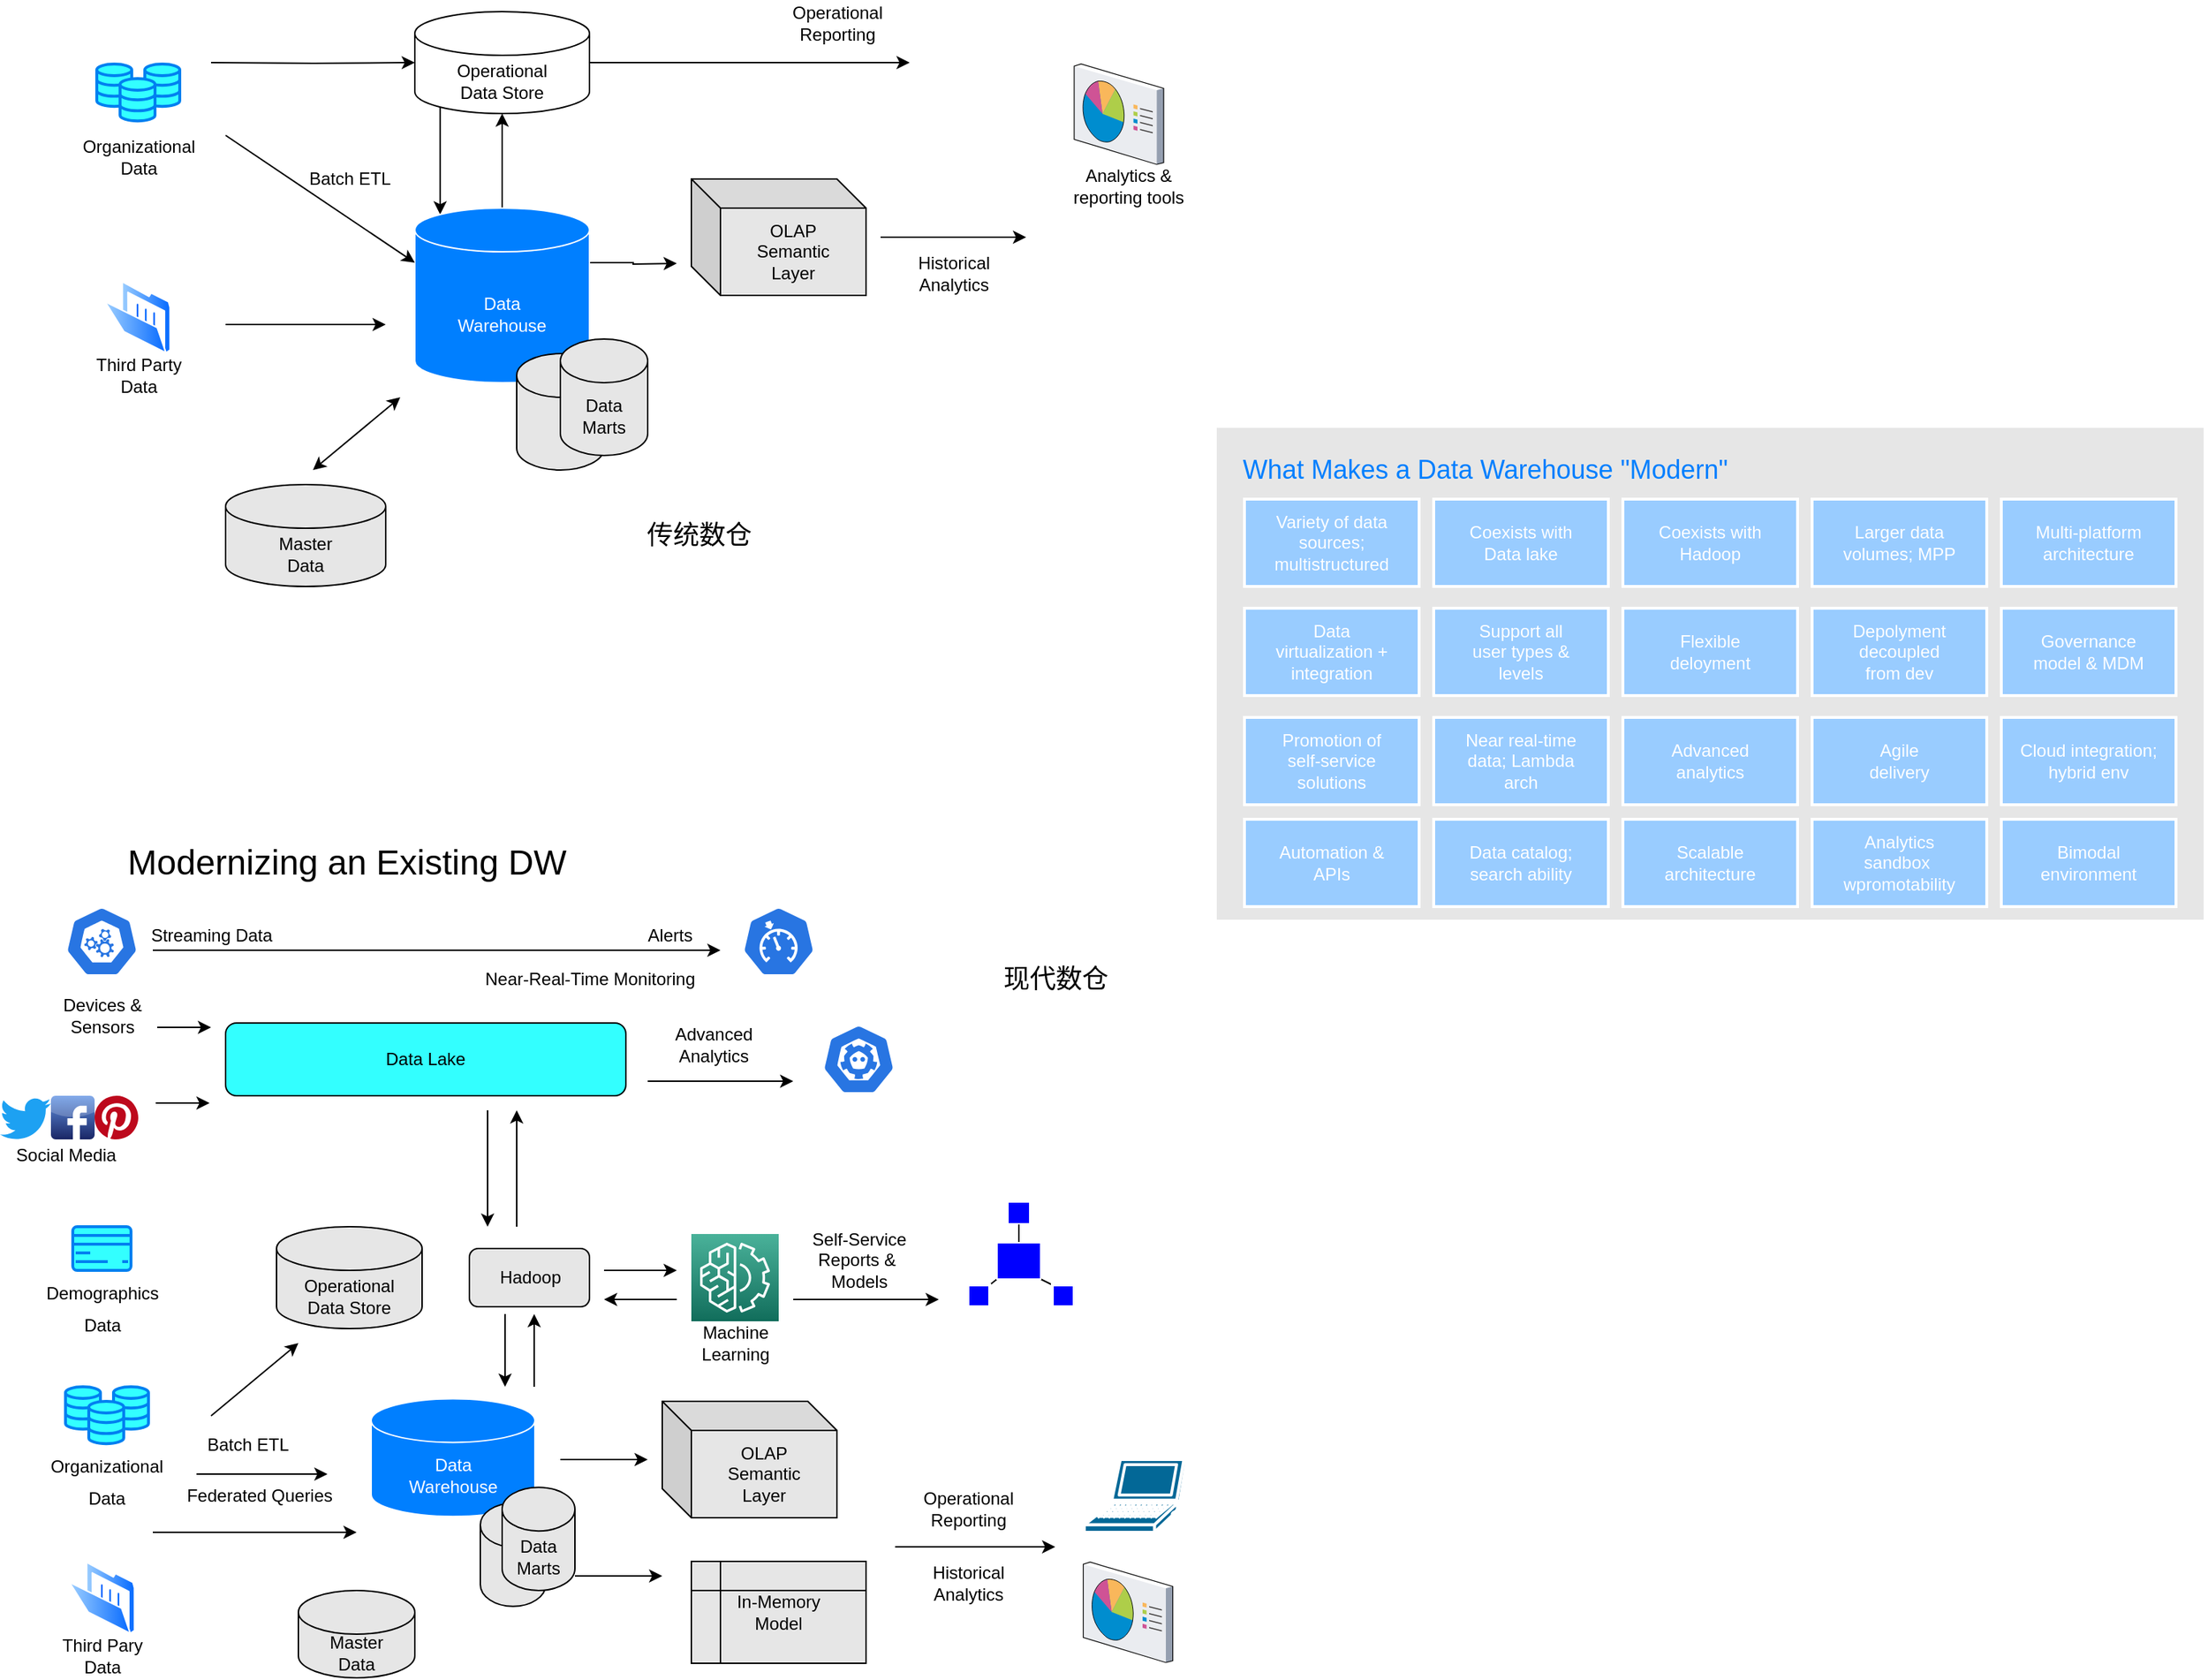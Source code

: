 <mxfile version="13.10.0" type="embed">
    <diagram id="S-_Ys-wBDUq-fSsnkGs6" name="Page-1">
        <mxGraphModel dx="1145" dy="529" grid="1" gridSize="10" guides="1" tooltips="1" connect="1" arrows="1" fold="1" page="1" pageScale="1" pageWidth="850" pageHeight="1100" math="0" shadow="0">
            <root>
                <mxCell id="0"/>
                <mxCell id="1" parent="0"/>
                <mxCell id="3" value="Organizational&lt;br&gt;Data" style="text;html=1;align=center;verticalAlign=middle;resizable=0;points=[];autosize=1;" vertex="1" parent="1">
                    <mxGeometry x="85" y="230" width="90" height="30" as="geometry"/>
                </mxCell>
                <mxCell id="7" style="edgeStyle=orthogonalEdgeStyle;rounded=0;orthogonalLoop=1;jettySize=auto;html=1;exitX=1;exitY=0.5;exitDx=0;exitDy=0;exitPerimeter=0;entryX=0;entryY=0.5;entryDx=0;entryDy=0;entryPerimeter=0;" edge="1" parent="1" target="6">
                    <mxGeometry relative="1" as="geometry">
                        <mxPoint x="180" y="180" as="sourcePoint"/>
                    </mxGeometry>
                </mxCell>
                <mxCell id="10" style="edgeStyle=orthogonalEdgeStyle;rounded=0;orthogonalLoop=1;jettySize=auto;html=1;exitX=1;exitY=0.5;exitDx=0;exitDy=0;exitPerimeter=0;" edge="1" parent="1" source="6">
                    <mxGeometry relative="1" as="geometry">
                        <mxPoint x="660" y="180" as="targetPoint"/>
                    </mxGeometry>
                </mxCell>
                <mxCell id="23" style="edgeStyle=orthogonalEdgeStyle;rounded=0;orthogonalLoop=1;jettySize=auto;html=1;exitX=0.145;exitY=1;exitDx=0;exitDy=-4.35;exitPerimeter=0;entryX=0.145;entryY=0;entryDx=0;entryDy=4.35;entryPerimeter=0;" edge="1" parent="1" source="6" target="22">
                    <mxGeometry relative="1" as="geometry"/>
                </mxCell>
                <mxCell id="6" value="Operational&lt;br&gt;Data Store" style="shape=cylinder3;whiteSpace=wrap;html=1;boundedLbl=1;backgroundOutline=1;size=15;" vertex="1" parent="1">
                    <mxGeometry x="320" y="145" width="120" height="70" as="geometry"/>
                </mxCell>
                <mxCell id="9" value="Analytics &amp;amp; &lt;br&gt;reporting tools" style="text;html=1;align=center;verticalAlign=middle;resizable=0;points=[];autosize=1;" vertex="1" parent="1">
                    <mxGeometry x="765" y="250" width="90" height="30" as="geometry"/>
                </mxCell>
                <mxCell id="11" value="Operational&lt;br&gt;Reporting" style="text;html=1;align=center;verticalAlign=middle;resizable=0;points=[];autosize=1;" vertex="1" parent="1">
                    <mxGeometry x="570" y="137.5" width="80" height="30" as="geometry"/>
                </mxCell>
                <mxCell id="21" value="Third Party&lt;br&gt;Data" style="text;html=1;align=center;verticalAlign=middle;resizable=0;points=[];autosize=1;" vertex="1" parent="1">
                    <mxGeometry x="95" y="380" width="70" height="30" as="geometry"/>
                </mxCell>
                <mxCell id="24" style="edgeStyle=orthogonalEdgeStyle;rounded=0;orthogonalLoop=1;jettySize=auto;html=1;exitX=0.5;exitY=0;exitDx=0;exitDy=0;exitPerimeter=0;entryX=0.5;entryY=1;entryDx=0;entryDy=0;entryPerimeter=0;" edge="1" parent="1" source="22" target="6">
                    <mxGeometry relative="1" as="geometry"/>
                </mxCell>
                <mxCell id="28" style="edgeStyle=orthogonalEdgeStyle;rounded=0;orthogonalLoop=1;jettySize=auto;html=1;exitX=1;exitY=0;exitDx=0;exitDy=37.5;exitPerimeter=0;" edge="1" parent="1" source="22">
                    <mxGeometry relative="1" as="geometry">
                        <mxPoint x="500" y="318" as="targetPoint"/>
                    </mxGeometry>
                </mxCell>
                <mxCell id="22" value="&lt;font color=&quot;#ffffff&quot;&gt;Data&lt;br&gt;Warehouse&lt;/font&gt;" style="shape=cylinder3;whiteSpace=wrap;html=1;boundedLbl=1;backgroundOutline=1;size=15;fillColor=#007FFF;strokeColor=#FFFFFF;" vertex="1" parent="1">
                    <mxGeometry x="320" y="280" width="120" height="120" as="geometry"/>
                </mxCell>
                <mxCell id="25" value="" style="endArrow=classic;html=1;entryX=0;entryY=0;entryDx=0;entryDy=37.5;entryPerimeter=0;" edge="1" parent="1" target="22">
                    <mxGeometry width="50" height="50" relative="1" as="geometry">
                        <mxPoint x="190" y="230" as="sourcePoint"/>
                        <mxPoint x="600" y="300" as="targetPoint"/>
                    </mxGeometry>
                </mxCell>
                <mxCell id="26" value="Batch ETL" style="text;html=1;align=center;verticalAlign=middle;resizable=0;points=[];autosize=1;" vertex="1" parent="1">
                    <mxGeometry x="240" y="250" width="70" height="20" as="geometry"/>
                </mxCell>
                <mxCell id="27" value="OLAP&lt;br&gt;Semantic&lt;br&gt;Layer" style="shape=cube;whiteSpace=wrap;html=1;boundedLbl=1;backgroundOutline=1;darkOpacity=0.05;darkOpacity2=0.1;fillColor=#E6E6E6;" vertex="1" parent="1">
                    <mxGeometry x="510" y="260" width="120" height="80" as="geometry"/>
                </mxCell>
                <mxCell id="29" value="" style="endArrow=classic;html=1;" edge="1" parent="1">
                    <mxGeometry width="50" height="50" relative="1" as="geometry">
                        <mxPoint x="640" y="300" as="sourcePoint"/>
                        <mxPoint x="740" y="300" as="targetPoint"/>
                    </mxGeometry>
                </mxCell>
                <mxCell id="30" value="Historical&lt;br&gt;Analytics" style="text;html=1;align=center;verticalAlign=middle;resizable=0;points=[];autosize=1;" vertex="1" parent="1">
                    <mxGeometry x="660" y="310" width="60" height="30" as="geometry"/>
                </mxCell>
                <mxCell id="31" value="" style="shape=cylinder3;whiteSpace=wrap;html=1;boundedLbl=1;backgroundOutline=1;size=15;strokeColor=#000000;fillColor=#E6E6E6;" vertex="1" parent="1">
                    <mxGeometry x="390" y="380" width="60" height="80" as="geometry"/>
                </mxCell>
                <mxCell id="33" value="Data&lt;br&gt;Marts" style="shape=cylinder3;whiteSpace=wrap;html=1;boundedLbl=1;backgroundOutline=1;size=15;strokeColor=#000000;fillColor=#E6E6E6;" vertex="1" parent="1">
                    <mxGeometry x="420" y="370" width="60" height="80" as="geometry"/>
                </mxCell>
                <mxCell id="34" value="Master&lt;br&gt;Data" style="shape=cylinder3;whiteSpace=wrap;html=1;boundedLbl=1;backgroundOutline=1;size=15;strokeColor=#000000;fillColor=#E6E6E6;" vertex="1" parent="1">
                    <mxGeometry x="190" y="470" width="110" height="70" as="geometry"/>
                </mxCell>
                <mxCell id="35" value="" style="endArrow=classic;html=1;" edge="1" parent="1">
                    <mxGeometry width="50" height="50" relative="1" as="geometry">
                        <mxPoint x="190" y="360" as="sourcePoint"/>
                        <mxPoint x="300" y="360" as="targetPoint"/>
                    </mxGeometry>
                </mxCell>
                <mxCell id="36" value="" style="endArrow=classic;startArrow=classic;html=1;" edge="1" parent="1">
                    <mxGeometry width="50" height="50" relative="1" as="geometry">
                        <mxPoint x="250" y="460" as="sourcePoint"/>
                        <mxPoint x="310" y="410" as="targetPoint"/>
                    </mxGeometry>
                </mxCell>
                <mxCell id="37" value="&lt;font style=&quot;font-size: 18px&quot;&gt;传统数仓&lt;/font&gt;" style="text;html=1;align=center;verticalAlign=middle;resizable=0;points=[];autosize=1;" vertex="1" parent="1">
                    <mxGeometry x="470" y="495" width="90" height="20" as="geometry"/>
                </mxCell>
                <mxCell id="38" value="&lt;font style=&quot;font-size: 24px&quot;&gt;Modernizing an Existing DW&lt;/font&gt;" style="text;html=1;align=center;verticalAlign=middle;resizable=0;points=[];autosize=1;" vertex="1" parent="1">
                    <mxGeometry x="113" y="720" width="320" height="20" as="geometry"/>
                </mxCell>
                <mxCell id="43" value="" style="html=1;dashed=0;whitespace=wrap;fillColor=#2875E2;strokeColor=#ffffff;points=[[0.005,0.63,0],[0.1,0.2,0],[0.9,0.2,0],[0.5,0,0],[0.995,0.63,0],[0.72,0.99,0],[0.5,1,0],[0.28,0.99,0]];shape=mxgraph.kubernetes.icon;prIcon=master" vertex="1" parent="1">
                    <mxGeometry x="80" y="760" width="50" height="48" as="geometry"/>
                </mxCell>
                <mxCell id="44" value="Devices &amp;amp;&lt;br&gt;Sensors" style="text;html=1;align=center;verticalAlign=middle;resizable=0;points=[];autosize=1;" vertex="1" parent="1">
                    <mxGeometry x="70" y="820" width="70" height="30" as="geometry"/>
                </mxCell>
                <mxCell id="45" value="" style="html=1;dashed=0;whitespace=wrap;fillColor=#2875E2;strokeColor=#ffffff;points=[[0.005,0.63,0],[0.1,0.2,0],[0.9,0.2,0],[0.5,0,0],[0.995,0.63,0],[0.72,0.99,0],[0.5,1,0],[0.28,0.99,0]];shape=mxgraph.kubernetes.icon;prIcon=quota" vertex="1" parent="1">
                    <mxGeometry x="545" y="760" width="50" height="48" as="geometry"/>
                </mxCell>
                <mxCell id="46" value="" style="endArrow=classic;html=1;" edge="1" parent="1">
                    <mxGeometry width="50" height="50" relative="1" as="geometry">
                        <mxPoint x="140" y="790" as="sourcePoint"/>
                        <mxPoint x="530" y="790" as="targetPoint"/>
                    </mxGeometry>
                </mxCell>
                <mxCell id="47" value="Streaming Data" style="text;html=1;align=center;verticalAlign=middle;resizable=0;points=[];autosize=1;" vertex="1" parent="1">
                    <mxGeometry x="130" y="770" width="100" height="20" as="geometry"/>
                </mxCell>
                <mxCell id="48" value="Alerts" style="text;html=1;align=center;verticalAlign=middle;resizable=0;points=[];autosize=1;" vertex="1" parent="1">
                    <mxGeometry x="470" y="770" width="50" height="20" as="geometry"/>
                </mxCell>
                <mxCell id="49" value="Near-Real-Time Monitoring" style="text;html=1;align=center;verticalAlign=middle;resizable=0;points=[];autosize=1;" vertex="1" parent="1">
                    <mxGeometry x="360" y="800" width="160" height="20" as="geometry"/>
                </mxCell>
                <mxCell id="50" value="Data Lake" style="rounded=1;whiteSpace=wrap;html=1;strokeColor=#000000;fillColor=#33FFFF;" vertex="1" parent="1">
                    <mxGeometry x="190" y="840" width="275" height="50" as="geometry"/>
                </mxCell>
                <mxCell id="51" value="" style="endArrow=classic;html=1;exitX=1.043;exitY=0.767;exitDx=0;exitDy=0;exitPerimeter=0;" edge="1" parent="1" source="44">
                    <mxGeometry width="50" height="50" relative="1" as="geometry">
                        <mxPoint x="410" y="780" as="sourcePoint"/>
                        <mxPoint x="180" y="843" as="targetPoint"/>
                    </mxGeometry>
                </mxCell>
                <mxCell id="52" value="" style="endArrow=classic;html=1;" edge="1" parent="1">
                    <mxGeometry width="50" height="50" relative="1" as="geometry">
                        <mxPoint x="480" y="880" as="sourcePoint"/>
                        <mxPoint x="580" y="880" as="targetPoint"/>
                    </mxGeometry>
                </mxCell>
                <mxCell id="54" value="" style="html=1;dashed=0;whitespace=wrap;fillColor=#2875E2;strokeColor=#ffffff;points=[[0.005,0.63,0],[0.1,0.2,0],[0.9,0.2,0],[0.5,0,0],[0.995,0.63,0],[0.72,0.99,0],[0.5,1,0],[0.28,0.99,0]];shape=mxgraph.kubernetes.icon;prIcon=etcd" vertex="1" parent="1">
                    <mxGeometry x="600" y="841" width="50" height="48" as="geometry"/>
                </mxCell>
                <mxCell id="55" value="Advanced&lt;br&gt;Analytics" style="text;html=1;align=center;verticalAlign=middle;resizable=0;points=[];autosize=1;" vertex="1" parent="1">
                    <mxGeometry x="490" y="840" width="70" height="30" as="geometry"/>
                </mxCell>
                <mxCell id="56" value="" style="dashed=0;outlineConnect=0;html=1;align=center;labelPosition=center;verticalLabelPosition=bottom;verticalAlign=top;shape=mxgraph.weblogos.twitter;fillColor=#1DA1F2;strokeColor=none" vertex="1" parent="1">
                    <mxGeometry x="35" y="891" width="35" height="30" as="geometry"/>
                </mxCell>
                <mxCell id="57" value="" style="dashed=0;outlineConnect=0;html=1;align=center;labelPosition=center;verticalLabelPosition=bottom;verticalAlign=top;shape=mxgraph.webicons.facebook;fillColor=#6294E4;gradientColor=#1A2665;strokeColor=#000000;" vertex="1" parent="1">
                    <mxGeometry x="70" y="890" width="30" height="30" as="geometry"/>
                </mxCell>
                <mxCell id="58" value="" style="dashed=0;outlineConnect=0;html=1;align=center;labelPosition=center;verticalLabelPosition=bottom;verticalAlign=top;shape=mxgraph.weblogos.pinterest;fillColor=#BD081C;strokeColor=none" vertex="1" parent="1">
                    <mxGeometry x="100" y="890" width="30" height="30" as="geometry"/>
                </mxCell>
                <mxCell id="59" value="Social Media" style="text;html=1;align=center;verticalAlign=middle;resizable=0;points=[];autosize=1;" vertex="1" parent="1">
                    <mxGeometry x="40" y="921" width="80" height="20" as="geometry"/>
                </mxCell>
                <mxCell id="60" value="" style="endArrow=classic;html=1;exitX=1.043;exitY=0.767;exitDx=0;exitDy=0;exitPerimeter=0;" edge="1" parent="1">
                    <mxGeometry width="50" height="50" relative="1" as="geometry">
                        <mxPoint x="142.01" y="895.01" as="sourcePoint"/>
                        <mxPoint x="179" y="895" as="targetPoint"/>
                    </mxGeometry>
                </mxCell>
                <mxCell id="61" value="" style="html=1;verticalLabelPosition=bottom;align=center;labelBackgroundColor=#ffffff;verticalAlign=top;strokeWidth=2;strokeColor=#0080F0;shadow=0;dashed=0;shape=mxgraph.ios7.icons.credit_card;fillColor=#33FFFF;fontSize=18;" vertex="1" parent="1">
                    <mxGeometry x="85" y="980" width="40" height="30" as="geometry"/>
                </mxCell>
                <mxCell id="62" value="&lt;font style=&quot;font-size: 12px&quot;&gt;Demographics&lt;br&gt;Data&lt;br&gt;&lt;/font&gt;" style="text;html=1;align=center;verticalAlign=middle;resizable=0;points=[];autosize=1;fontSize=18;" vertex="1" parent="1">
                    <mxGeometry x="60" y="1010" width="90" height="50" as="geometry"/>
                </mxCell>
                <mxCell id="63" value="" style="html=1;verticalLabelPosition=bottom;align=center;labelBackgroundColor=#ffffff;verticalAlign=top;strokeWidth=2;strokeColor=#0080F0;shadow=0;dashed=0;shape=mxgraph.ios7.icons.data;fillColor=#33FFFF;fontSize=18;" vertex="1" parent="1">
                    <mxGeometry x="80" y="1090" width="24" height="29.1" as="geometry"/>
                </mxCell>
                <mxCell id="64" value="" style="html=1;verticalLabelPosition=bottom;align=center;labelBackgroundColor=#ffffff;verticalAlign=top;strokeWidth=2;strokeColor=#0080F0;shadow=0;dashed=0;shape=mxgraph.ios7.icons.data;fillColor=#33FFFF;fontSize=18;" vertex="1" parent="1">
                    <mxGeometry x="113" y="1090" width="24" height="29.1" as="geometry"/>
                </mxCell>
                <mxCell id="65" value="" style="html=1;verticalLabelPosition=bottom;align=center;labelBackgroundColor=#ffffff;verticalAlign=top;strokeWidth=2;strokeColor=#0080F0;shadow=0;dashed=0;shape=mxgraph.ios7.icons.data;fillColor=#33FFFF;fontSize=18;" vertex="1" parent="1">
                    <mxGeometry x="96" y="1100" width="24" height="29.1" as="geometry"/>
                </mxCell>
                <mxCell id="66" value="&lt;font style=&quot;font-size: 12px&quot;&gt;Organizational&lt;br&gt;Data&lt;br&gt;&lt;/font&gt;" style="text;html=1;align=center;verticalAlign=middle;resizable=0;points=[];autosize=1;fontSize=18;" vertex="1" parent="1">
                    <mxGeometry x="63" y="1129.1" width="90" height="50" as="geometry"/>
                </mxCell>
                <mxCell id="68" value="" style="aspect=fixed;perimeter=ellipsePerimeter;html=1;align=center;shadow=0;dashed=0;spacingTop=3;image;image=img/lib/active_directory/folder_open.svg;strokeColor=#000000;fillColor=#33FFFF;fontSize=12;" vertex="1" parent="1">
                    <mxGeometry x="82" y="1210" width="46" height="50" as="geometry"/>
                </mxCell>
                <mxCell id="70" value="Third Pary&lt;br&gt;Data" style="text;html=1;align=center;verticalAlign=middle;resizable=0;points=[];autosize=1;fontSize=12;" vertex="1" parent="1">
                    <mxGeometry x="70" y="1260" width="70" height="30" as="geometry"/>
                </mxCell>
                <mxCell id="71" value="Operational&lt;br&gt;Data Store" style="shape=cylinder3;whiteSpace=wrap;html=1;boundedLbl=1;backgroundOutline=1;size=15;strokeColor=#000000;fontSize=12;fillColor=#E6E6E6;" vertex="1" parent="1">
                    <mxGeometry x="225" y="980" width="100" height="70" as="geometry"/>
                </mxCell>
                <mxCell id="74" value="&lt;font color=&quot;#ffffff&quot;&gt;Data&lt;br&gt;Warehouse&lt;/font&gt;" style="shape=cylinder3;whiteSpace=wrap;html=1;boundedLbl=1;backgroundOutline=1;size=15;fillColor=#007FFF;strokeColor=#FFFFFF;" vertex="1" parent="1">
                    <mxGeometry x="290" y="1098.2" width="112.5" height="80.9" as="geometry"/>
                </mxCell>
                <mxCell id="75" value="Master&lt;br&gt;Data" style="shape=cylinder3;whiteSpace=wrap;html=1;boundedLbl=1;backgroundOutline=1;size=15;strokeColor=#000000;fillColor=#E6E6E6;" vertex="1" parent="1">
                    <mxGeometry x="240" y="1230" width="80" height="60" as="geometry"/>
                </mxCell>
                <mxCell id="76" value="" style="shape=cylinder3;whiteSpace=wrap;html=1;boundedLbl=1;backgroundOutline=1;size=15;strokeColor=#000000;fillColor=#E6E6E6;" vertex="1" parent="1">
                    <mxGeometry x="365" y="1170" width="45" height="70.9" as="geometry"/>
                </mxCell>
                <mxCell id="77" value="Data&lt;br&gt;Marts" style="shape=cylinder3;whiteSpace=wrap;html=1;boundedLbl=1;backgroundOutline=1;size=15;strokeColor=#000000;fillColor=#E6E6E6;" vertex="1" parent="1">
                    <mxGeometry x="380" y="1159.1" width="50" height="70.9" as="geometry"/>
                </mxCell>
                <mxCell id="78" value="OLAP&lt;br&gt;Semantic&lt;br&gt;Layer" style="shape=cube;whiteSpace=wrap;html=1;boundedLbl=1;backgroundOutline=1;darkOpacity=0.05;darkOpacity2=0.1;strokeColor=#000000;fillColor=#E6E6E6;fontSize=12;" vertex="1" parent="1">
                    <mxGeometry x="490" y="1100" width="120" height="80" as="geometry"/>
                </mxCell>
                <mxCell id="79" value="" style="outlineConnect=0;fontColor=#232F3E;gradientColor=#4AB29A;gradientDirection=north;fillColor=#116D5B;strokeColor=#ffffff;dashed=0;verticalLabelPosition=bottom;verticalAlign=top;align=center;html=1;fontSize=12;fontStyle=0;aspect=fixed;shape=mxgraph.aws4.resourceIcon;resIcon=mxgraph.aws4.machine_learning;" vertex="1" parent="1">
                    <mxGeometry x="510" y="985" width="60" height="60" as="geometry"/>
                </mxCell>
                <mxCell id="81" value="Hadoop" style="rounded=1;whiteSpace=wrap;html=1;strokeColor=#000000;fillColor=#E6E6E6;fontSize=12;" vertex="1" parent="1">
                    <mxGeometry x="357.5" y="995" width="82.5" height="40" as="geometry"/>
                </mxCell>
                <mxCell id="82" value="" style="endArrow=classic;html=1;fontSize=12;" edge="1" parent="1">
                    <mxGeometry width="50" height="50" relative="1" as="geometry">
                        <mxPoint x="370" y="900" as="sourcePoint"/>
                        <mxPoint x="370" y="980" as="targetPoint"/>
                    </mxGeometry>
                </mxCell>
                <mxCell id="83" value="" style="endArrow=classic;html=1;fontSize=12;" edge="1" parent="1">
                    <mxGeometry width="50" height="50" relative="1" as="geometry">
                        <mxPoint x="390" y="980" as="sourcePoint"/>
                        <mxPoint x="390" y="900" as="targetPoint"/>
                    </mxGeometry>
                </mxCell>
                <mxCell id="84" value="" style="endArrow=classic;html=1;fontSize=12;" edge="1" parent="1">
                    <mxGeometry width="50" height="50" relative="1" as="geometry">
                        <mxPoint x="382" y="1040" as="sourcePoint"/>
                        <mxPoint x="382" y="1090" as="targetPoint"/>
                    </mxGeometry>
                </mxCell>
                <mxCell id="85" value="" style="endArrow=classic;html=1;fontSize=12;" edge="1" parent="1">
                    <mxGeometry width="50" height="50" relative="1" as="geometry">
                        <mxPoint x="402" y="1090" as="sourcePoint"/>
                        <mxPoint x="402" y="1040" as="targetPoint"/>
                    </mxGeometry>
                </mxCell>
                <mxCell id="87" value="In-Memory&lt;br&gt;Model" style="shape=internalStorage;whiteSpace=wrap;html=1;backgroundOutline=1;strokeColor=#000000;fillColor=#E6E6E6;fontSize=12;" vertex="1" parent="1">
                    <mxGeometry x="510" y="1210" width="120" height="70" as="geometry"/>
                </mxCell>
                <mxCell id="88" value="" style="endArrow=classic;html=1;fontSize=12;" edge="1" parent="1">
                    <mxGeometry width="50" height="50" relative="1" as="geometry">
                        <mxPoint x="420" y="1140" as="sourcePoint"/>
                        <mxPoint x="480" y="1140" as="targetPoint"/>
                    </mxGeometry>
                </mxCell>
                <mxCell id="89" value="" style="endArrow=classic;html=1;fontSize=12;" edge="1" parent="1">
                    <mxGeometry width="50" height="50" relative="1" as="geometry">
                        <mxPoint x="430" y="1220" as="sourcePoint"/>
                        <mxPoint x="490" y="1220" as="targetPoint"/>
                    </mxGeometry>
                </mxCell>
                <mxCell id="90" value="" style="endArrow=classic;html=1;fontSize=12;" edge="1" parent="1">
                    <mxGeometry width="50" height="50" relative="1" as="geometry">
                        <mxPoint x="450" y="1010" as="sourcePoint"/>
                        <mxPoint x="500" y="1010" as="targetPoint"/>
                    </mxGeometry>
                </mxCell>
                <mxCell id="91" value="" style="endArrow=classic;html=1;fontSize=12;" edge="1" parent="1">
                    <mxGeometry width="50" height="50" relative="1" as="geometry">
                        <mxPoint x="500" y="1030" as="sourcePoint"/>
                        <mxPoint x="450" y="1030" as="targetPoint"/>
                    </mxGeometry>
                </mxCell>
                <mxCell id="92" value="Machine&lt;br&gt;Learning" style="text;html=1;align=center;verticalAlign=middle;resizable=0;points=[];autosize=1;fontSize=12;" vertex="1" parent="1">
                    <mxGeometry x="510" y="1045" width="60" height="30" as="geometry"/>
                </mxCell>
                <mxCell id="99" style="rounded=0;orthogonalLoop=1;jettySize=auto;html=1;exitX=0;exitY=1;exitDx=0;exitDy=0;entryX=1;entryY=0;entryDx=0;entryDy=0;fontSize=12;endArrow=none;endFill=0;" edge="1" parent="1" source="93" target="94">
                    <mxGeometry relative="1" as="geometry"/>
                </mxCell>
                <mxCell id="100" style="edgeStyle=none;rounded=0;orthogonalLoop=1;jettySize=auto;html=1;exitX=1;exitY=1;exitDx=0;exitDy=0;entryX=0;entryY=0;entryDx=0;entryDy=0;endArrow=none;endFill=0;fontSize=12;" edge="1" parent="1" source="93" target="96">
                    <mxGeometry relative="1" as="geometry"/>
                </mxCell>
                <mxCell id="101" style="edgeStyle=none;rounded=0;orthogonalLoop=1;jettySize=auto;html=1;exitX=0.5;exitY=0;exitDx=0;exitDy=0;entryX=0.5;entryY=1;entryDx=0;entryDy=0;endArrow=none;endFill=0;fontSize=12;" edge="1" parent="1" source="93" target="98">
                    <mxGeometry relative="1" as="geometry"/>
                </mxCell>
                <mxCell id="93" value="" style="rounded=0;whiteSpace=wrap;html=1;fontSize=12;fillColor=#0000FF;strokeColor=#FFFFFF;strokeWidth=1;" vertex="1" parent="1">
                    <mxGeometry x="720" y="991" width="30" height="25" as="geometry"/>
                </mxCell>
                <mxCell id="94" value="" style="rounded=0;whiteSpace=wrap;html=1;fontSize=12;fillColor=#0000FF;strokeColor=#FFFFFF;strokeWidth=2;" vertex="1" parent="1">
                    <mxGeometry x="700" y="1020" width="15" height="15" as="geometry"/>
                </mxCell>
                <mxCell id="96" value="" style="rounded=0;whiteSpace=wrap;html=1;fontSize=12;fillColor=#0000FF;strokeColor=#FFFFFF;strokeWidth=2;" vertex="1" parent="1">
                    <mxGeometry x="758" y="1020" width="15" height="15" as="geometry"/>
                </mxCell>
                <mxCell id="98" value="" style="rounded=0;whiteSpace=wrap;html=1;fontSize=12;fillColor=#0000FF;strokeColor=#FFFFFF;" vertex="1" parent="1">
                    <mxGeometry x="727.5" y="963" width="15" height="15" as="geometry"/>
                </mxCell>
                <mxCell id="102" value="" style="endArrow=classic;html=1;fontSize=12;" edge="1" parent="1">
                    <mxGeometry width="50" height="50" relative="1" as="geometry">
                        <mxPoint x="580" y="1030" as="sourcePoint"/>
                        <mxPoint x="680" y="1030" as="targetPoint"/>
                    </mxGeometry>
                </mxCell>
                <mxCell id="103" value="Self-Service&lt;br&gt;Reports &amp;amp;&amp;nbsp;&lt;br&gt;Models" style="text;html=1;align=center;verticalAlign=middle;resizable=0;points=[];autosize=1;fontSize=12;" vertex="1" parent="1">
                    <mxGeometry x="585" y="978" width="80" height="50" as="geometry"/>
                </mxCell>
                <mxCell id="106" value="" style="verticalLabelPosition=bottom;aspect=fixed;html=1;verticalAlign=top;strokeColor=none;align=center;outlineConnect=0;shape=mxgraph.citrix.reporting;fillColor=#0000FF;fontSize=12;" vertex="1" parent="1">
                    <mxGeometry x="773" y="181" width="61.5" height="69" as="geometry"/>
                </mxCell>
                <mxCell id="107" value="" style="verticalLabelPosition=bottom;aspect=fixed;html=1;verticalAlign=top;strokeColor=none;align=center;outlineConnect=0;shape=mxgraph.citrix.reporting;fillColor=#0000FF;fontSize=12;" vertex="1" parent="1">
                    <mxGeometry x="779.25" y="1210.5" width="61.5" height="69" as="geometry"/>
                </mxCell>
                <mxCell id="108" value="" style="endArrow=classic;html=1;fontSize=12;" edge="1" parent="1">
                    <mxGeometry width="50" height="50" relative="1" as="geometry">
                        <mxPoint x="650" y="1200" as="sourcePoint"/>
                        <mxPoint x="760" y="1200" as="targetPoint"/>
                    </mxGeometry>
                </mxCell>
                <mxCell id="109" value="" style="shape=mxgraph.cisco.computers_and_peripherals.laptop;html=1;pointerEvents=1;dashed=0;fillColor=#036897;strokeColor=#ffffff;strokeWidth=2;verticalLabelPosition=bottom;verticalAlign=top;align=center;outlineConnect=0;fontSize=12;" vertex="1" parent="1">
                    <mxGeometry x="780" y="1140" width="70" height="50" as="geometry"/>
                </mxCell>
                <mxCell id="110" value="Operational&lt;br&gt;Reporting" style="text;html=1;align=center;verticalAlign=middle;resizable=0;points=[];autosize=1;fontSize=12;" vertex="1" parent="1">
                    <mxGeometry x="660" y="1159.1" width="80" height="30" as="geometry"/>
                </mxCell>
                <mxCell id="111" value="Historical&lt;br&gt;Analytics" style="text;html=1;align=center;verticalAlign=middle;resizable=0;points=[];autosize=1;fontSize=12;" vertex="1" parent="1">
                    <mxGeometry x="670" y="1210" width="60" height="30" as="geometry"/>
                </mxCell>
                <mxCell id="112" value="" style="endArrow=classic;html=1;fontSize=12;" edge="1" parent="1">
                    <mxGeometry width="50" height="50" relative="1" as="geometry">
                        <mxPoint x="140" y="1190" as="sourcePoint"/>
                        <mxPoint x="280" y="1190" as="targetPoint"/>
                    </mxGeometry>
                </mxCell>
                <mxCell id="113" value="" style="endArrow=classic;html=1;fontSize=12;" edge="1" parent="1">
                    <mxGeometry width="50" height="50" relative="1" as="geometry">
                        <mxPoint x="170" y="1150" as="sourcePoint"/>
                        <mxPoint x="260" y="1150" as="targetPoint"/>
                    </mxGeometry>
                </mxCell>
                <mxCell id="114" value="Federated Queries" style="text;html=1;align=center;verticalAlign=middle;resizable=0;points=[];autosize=1;fontSize=12;" vertex="1" parent="1">
                    <mxGeometry x="153" y="1155" width="120" height="20" as="geometry"/>
                </mxCell>
                <mxCell id="115" value="Batch ETL" style="text;html=1;align=center;verticalAlign=middle;resizable=0;points=[];autosize=1;fontSize=12;" vertex="1" parent="1">
                    <mxGeometry x="170" y="1120" width="70" height="20" as="geometry"/>
                </mxCell>
                <mxCell id="116" value="" style="endArrow=classic;html=1;fontSize=12;" edge="1" parent="1">
                    <mxGeometry width="50" height="50" relative="1" as="geometry">
                        <mxPoint x="180" y="1110" as="sourcePoint"/>
                        <mxPoint x="240" y="1060" as="targetPoint"/>
                    </mxGeometry>
                </mxCell>
                <mxCell id="117" value="&lt;font style=&quot;font-size: 18px&quot;&gt;现代数仓&lt;/font&gt;" style="text;html=1;align=center;verticalAlign=middle;resizable=0;points=[];autosize=1;fontSize=12;" vertex="1" parent="1">
                    <mxGeometry x="715" y="800" width="90" height="20" as="geometry"/>
                </mxCell>
                <mxCell id="120" value="" style="html=1;verticalLabelPosition=bottom;align=center;labelBackgroundColor=#ffffff;verticalAlign=top;strokeWidth=2;strokeColor=#0080F0;shadow=0;dashed=0;shape=mxgraph.ios7.icons.data;fillColor=#33FFFF;fontSize=18;" vertex="1" parent="1">
                    <mxGeometry x="101.5" y="181" width="24" height="29.1" as="geometry"/>
                </mxCell>
                <mxCell id="121" value="" style="html=1;verticalLabelPosition=bottom;align=center;labelBackgroundColor=#ffffff;verticalAlign=top;strokeWidth=2;strokeColor=#0080F0;shadow=0;dashed=0;shape=mxgraph.ios7.icons.data;fillColor=#33FFFF;fontSize=18;" vertex="1" parent="1">
                    <mxGeometry x="134.5" y="181" width="24" height="29.1" as="geometry"/>
                </mxCell>
                <mxCell id="122" value="" style="html=1;verticalLabelPosition=bottom;align=center;labelBackgroundColor=#ffffff;verticalAlign=top;strokeWidth=2;strokeColor=#0080F0;shadow=0;dashed=0;shape=mxgraph.ios7.icons.data;fillColor=#33FFFF;fontSize=18;" vertex="1" parent="1">
                    <mxGeometry x="117.5" y="191" width="24" height="29.1" as="geometry"/>
                </mxCell>
                <mxCell id="123" value="" style="aspect=fixed;perimeter=ellipsePerimeter;html=1;align=center;shadow=0;dashed=0;spacingTop=3;image;image=img/lib/active_directory/folder_open.svg;strokeColor=#000000;fillColor=#33FFFF;fontSize=12;" vertex="1" parent="1">
                    <mxGeometry x="106.5" y="330" width="46" height="50" as="geometry"/>
                </mxCell>
                <mxCell id="127" value="" style="rounded=0;whiteSpace=wrap;html=1;strokeColor=#FFFFFF;strokeWidth=2;fontSize=12;fillColor=#E6E6E6;" vertex="1" parent="1">
                    <mxGeometry x="870" y="430" width="680" height="340" as="geometry"/>
                </mxCell>
                <mxCell id="128" value="&lt;font color=&quot;#ffffff&quot;&gt;Variety of data&lt;br&gt;sources;&lt;br&gt;multistructured&lt;/font&gt;" style="rounded=0;whiteSpace=wrap;html=1;strokeColor=#FFFFFF;strokeWidth=2;fontSize=12;fillColor=#99CCFF;" vertex="1" parent="1">
                    <mxGeometry x="890" y="480" width="120" height="60" as="geometry"/>
                </mxCell>
                <mxCell id="129" value="&lt;font color=&quot;#ffffff&quot;&gt;Coexists with&lt;br&gt;Data lake&lt;/font&gt;" style="rounded=0;whiteSpace=wrap;html=1;strokeColor=#FFFFFF;strokeWidth=2;fontSize=12;fillColor=#99CCFF;" vertex="1" parent="1">
                    <mxGeometry x="1020" y="480" width="120" height="60" as="geometry"/>
                </mxCell>
                <mxCell id="130" value="&lt;font color=&quot;#ffffff&quot;&gt;Coexists with&lt;br&gt;Hadoop&lt;/font&gt;" style="rounded=0;whiteSpace=wrap;html=1;strokeColor=#FFFFFF;strokeWidth=2;fontSize=12;fillColor=#99CCFF;" vertex="1" parent="1">
                    <mxGeometry x="1150" y="480" width="120" height="60" as="geometry"/>
                </mxCell>
                <mxCell id="131" value="&lt;font color=&quot;#ffffff&quot;&gt;Larger data&lt;br&gt;volumes; MPP&lt;/font&gt;" style="rounded=0;whiteSpace=wrap;html=1;strokeColor=#FFFFFF;strokeWidth=2;fontSize=12;fillColor=#99CCFF;" vertex="1" parent="1">
                    <mxGeometry x="1280" y="480" width="120" height="60" as="geometry"/>
                </mxCell>
                <mxCell id="132" value="&lt;font color=&quot;#ffffff&quot;&gt;Multi-platform&lt;br&gt;architecture&lt;/font&gt;" style="rounded=0;whiteSpace=wrap;html=1;strokeColor=#FFFFFF;strokeWidth=2;fontSize=12;fillColor=#99CCFF;" vertex="1" parent="1">
                    <mxGeometry x="1410" y="480" width="120" height="60" as="geometry"/>
                </mxCell>
                <mxCell id="133" value="&lt;font color=&quot;#ffffff&quot;&gt;Data&lt;br&gt;virtualization +&lt;br&gt;integration&lt;/font&gt;" style="rounded=0;whiteSpace=wrap;html=1;strokeColor=#FFFFFF;strokeWidth=2;fontSize=12;fillColor=#99CCFF;" vertex="1" parent="1">
                    <mxGeometry x="890" y="555" width="120" height="60" as="geometry"/>
                </mxCell>
                <mxCell id="134" value="&lt;font color=&quot;#ffffff&quot;&gt;Support all&lt;br&gt;user types &amp;amp;&lt;br&gt;levels&lt;/font&gt;" style="rounded=0;whiteSpace=wrap;html=1;strokeColor=#FFFFFF;strokeWidth=2;fontSize=12;fillColor=#99CCFF;" vertex="1" parent="1">
                    <mxGeometry x="1020" y="555" width="120" height="60" as="geometry"/>
                </mxCell>
                <mxCell id="135" value="&lt;font color=&quot;#ffffff&quot;&gt;Flexible&lt;br&gt;deloyment&lt;/font&gt;" style="rounded=0;whiteSpace=wrap;html=1;strokeColor=#FFFFFF;strokeWidth=2;fontSize=12;fillColor=#99CCFF;" vertex="1" parent="1">
                    <mxGeometry x="1150" y="555" width="120" height="60" as="geometry"/>
                </mxCell>
                <mxCell id="136" value="&lt;font color=&quot;#ffffff&quot;&gt;Depolyment&lt;br&gt;decoupled&lt;br&gt;from dev&lt;/font&gt;" style="rounded=0;whiteSpace=wrap;html=1;strokeColor=#FFFFFF;strokeWidth=2;fontSize=12;fillColor=#99CCFF;" vertex="1" parent="1">
                    <mxGeometry x="1280" y="555" width="120" height="60" as="geometry"/>
                </mxCell>
                <mxCell id="137" value="&lt;font color=&quot;#ffffff&quot;&gt;Governance&lt;br&gt;model &amp;amp; MDM&lt;/font&gt;" style="rounded=0;whiteSpace=wrap;html=1;strokeColor=#FFFFFF;strokeWidth=2;fontSize=12;fillColor=#99CCFF;" vertex="1" parent="1">
                    <mxGeometry x="1410" y="555" width="120" height="60" as="geometry"/>
                </mxCell>
                <mxCell id="138" value="&lt;font color=&quot;#ffffff&quot;&gt;Promotion of&lt;br&gt;self-service&lt;br&gt;solutions&lt;/font&gt;" style="rounded=0;whiteSpace=wrap;html=1;strokeColor=#FFFFFF;strokeWidth=2;fontSize=12;fillColor=#99CCFF;" vertex="1" parent="1">
                    <mxGeometry x="890" y="630" width="120" height="60" as="geometry"/>
                </mxCell>
                <mxCell id="139" value="&lt;font color=&quot;#ffffff&quot;&gt;Near real-time&lt;br&gt;data; Lambda&lt;br&gt;arch&lt;/font&gt;" style="rounded=0;whiteSpace=wrap;html=1;strokeColor=#FFFFFF;strokeWidth=2;fontSize=12;fillColor=#99CCFF;" vertex="1" parent="1">
                    <mxGeometry x="1020" y="630" width="120" height="60" as="geometry"/>
                </mxCell>
                <mxCell id="140" value="&lt;font color=&quot;#ffffff&quot;&gt;Advanced&lt;br&gt;analytics&lt;/font&gt;" style="rounded=0;whiteSpace=wrap;html=1;strokeColor=#FFFFFF;strokeWidth=2;fontSize=12;fillColor=#99CCFF;" vertex="1" parent="1">
                    <mxGeometry x="1150" y="630" width="120" height="60" as="geometry"/>
                </mxCell>
                <mxCell id="141" value="&lt;font color=&quot;#ffffff&quot;&gt;Agile&lt;br&gt;delivery&lt;/font&gt;" style="rounded=0;whiteSpace=wrap;html=1;strokeColor=#FFFFFF;strokeWidth=2;fontSize=12;fillColor=#99CCFF;" vertex="1" parent="1">
                    <mxGeometry x="1280" y="630" width="120" height="60" as="geometry"/>
                </mxCell>
                <mxCell id="142" value="&lt;font color=&quot;#ffffff&quot;&gt;Cloud integration;&lt;br&gt;hybrid env&lt;/font&gt;" style="rounded=0;whiteSpace=wrap;html=1;strokeColor=#FFFFFF;strokeWidth=2;fontSize=12;fillColor=#99CCFF;" vertex="1" parent="1">
                    <mxGeometry x="1410" y="630" width="120" height="60" as="geometry"/>
                </mxCell>
                <mxCell id="143" value="&lt;font color=&quot;#ffffff&quot;&gt;Automation &amp;amp;&lt;br&gt;APIs&lt;/font&gt;" style="rounded=0;whiteSpace=wrap;html=1;strokeColor=#FFFFFF;strokeWidth=2;fontSize=12;fillColor=#99CCFF;" vertex="1" parent="1">
                    <mxGeometry x="890" y="700" width="120" height="60" as="geometry"/>
                </mxCell>
                <mxCell id="144" value="&lt;font color=&quot;#ffffff&quot;&gt;Data catalog;&lt;br&gt;search ability&lt;/font&gt;" style="rounded=0;whiteSpace=wrap;html=1;strokeColor=#FFFFFF;strokeWidth=2;fontSize=12;fillColor=#99CCFF;" vertex="1" parent="1">
                    <mxGeometry x="1020" y="700" width="120" height="60" as="geometry"/>
                </mxCell>
                <mxCell id="145" value="&lt;font color=&quot;#ffffff&quot;&gt;Scalable&lt;br&gt;architecture&lt;/font&gt;" style="rounded=0;whiteSpace=wrap;html=1;strokeColor=#FFFFFF;strokeWidth=2;fontSize=12;fillColor=#99CCFF;" vertex="1" parent="1">
                    <mxGeometry x="1150" y="700" width="120" height="60" as="geometry"/>
                </mxCell>
                <mxCell id="146" value="&lt;font color=&quot;#ffffff&quot;&gt;Analytics&lt;br&gt;sandbox&amp;nbsp;&lt;br&gt;wpromotability&lt;/font&gt;" style="rounded=0;whiteSpace=wrap;html=1;strokeColor=#FFFFFF;strokeWidth=2;fontSize=12;fillColor=#99CCFF;" vertex="1" parent="1">
                    <mxGeometry x="1280" y="700" width="120" height="60" as="geometry"/>
                </mxCell>
                <mxCell id="147" value="&lt;font color=&quot;#ffffff&quot;&gt;Bimodal&lt;br&gt;environment&lt;/font&gt;" style="rounded=0;whiteSpace=wrap;html=1;strokeColor=#FFFFFF;strokeWidth=2;fontSize=12;fillColor=#99CCFF;" vertex="1" parent="1">
                    <mxGeometry x="1410" y="700" width="120" height="60" as="geometry"/>
                </mxCell>
                <mxCell id="148" value="&lt;font style=&quot;font-size: 18px&quot;&gt;What Makes a Data Warehouse &quot;Modern&quot;&lt;/font&gt;" style="text;html=1;align=center;verticalAlign=middle;resizable=0;points=[];autosize=1;fontSize=12;fontColor=#007FFF;" vertex="1" parent="1">
                    <mxGeometry x="880" y="450" width="350" height="20" as="geometry"/>
                </mxCell>
            </root>
        </mxGraphModel>
    </diagram>
</mxfile>
